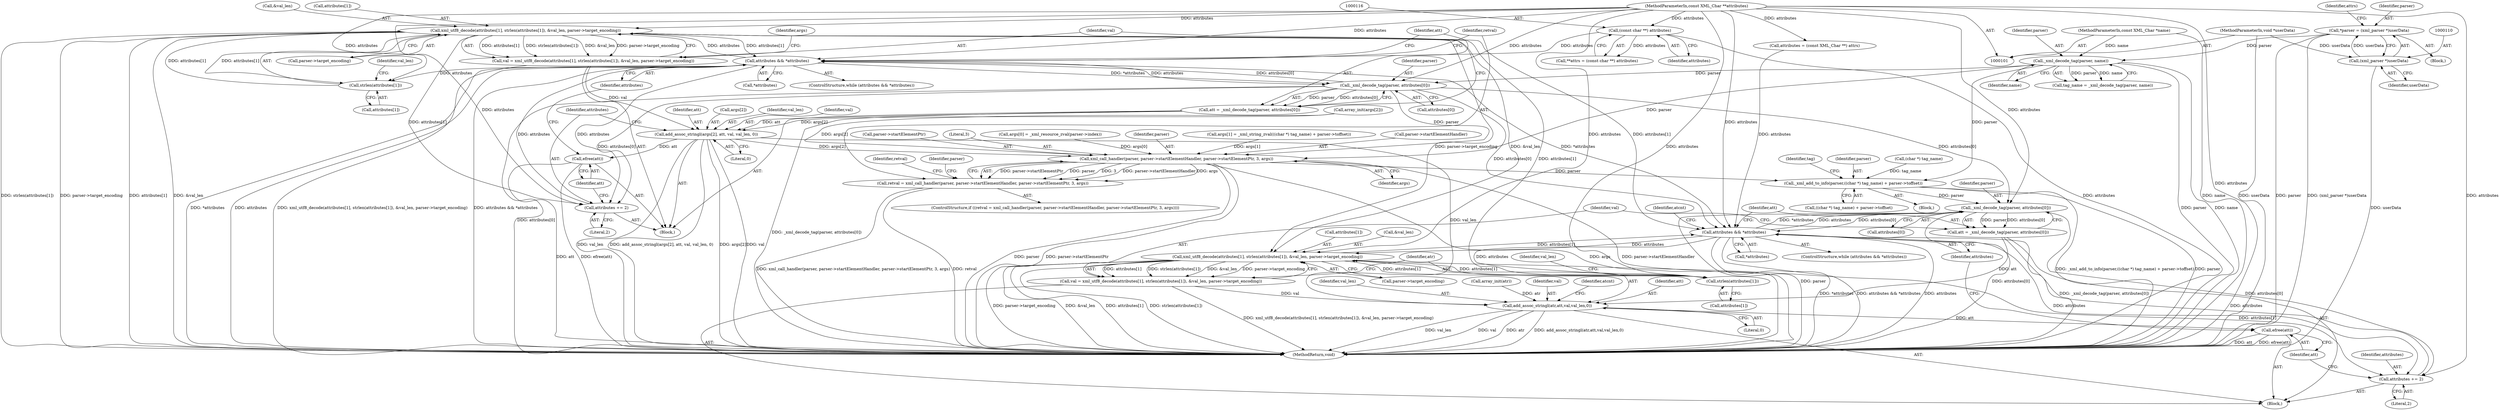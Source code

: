 digraph "0_php_dccda88f27a084bcbbb30198ace12b4e7ae961cc_6@array" {
"1000184" [label="(Call,xml_utf8_decode(attributes[1], strlen(attributes[1]), &val_len, parser->target_encoding))"];
"1000188" [label="(Call,strlen(attributes[1]))"];
"1000184" [label="(Call,xml_utf8_decode(attributes[1], strlen(attributes[1]), &val_len, parser->target_encoding))"];
"1000170" [label="(Call,attributes && *attributes)"];
"1000115" [label="(Call,(const char **) attributes)"];
"1000104" [label="(MethodParameterIn,const XML_Char **attributes)"];
"1000205" [label="(Call,attributes += 2)"];
"1000177" [label="(Call,_xml_decode_tag(parser, attributes[0]))"];
"1000133" [label="(Call,_xml_decode_tag(parser, name))"];
"1000107" [label="(Call,*parser = (xml_parser *)userData)"];
"1000109" [label="(Call,(xml_parser *)userData)"];
"1000102" [label="(MethodParameterIn,void *userData)"];
"1000103" [label="(MethodParameterIn,const XML_Char *name)"];
"1000175" [label="(Call,att = _xml_decode_tag(parser, attributes[0]))"];
"1000197" [label="(Call,add_assoc_stringl(args[2], att, val, val_len, 0))"];
"1000208" [label="(Call,efree(att))"];
"1000213" [label="(Call,xml_call_handler(parser, parser->startElementHandler, parser->startElementPtr, 3, args))"];
"1000211" [label="(Call,retval = xml_call_handler(parser, parser->startElementHandler, parser->startElementPtr, 3, args))"];
"1000253" [label="(Call,_xml_add_to_info(parser,((char *) tag_name) + parser->toffset))"];
"1000314" [label="(Call,_xml_decode_tag(parser, attributes[0]))"];
"1000307" [label="(Call,attributes && *attributes)"];
"1000321" [label="(Call,xml_utf8_decode(attributes[1], strlen(attributes[1]), &val_len, parser->target_encoding))"];
"1000319" [label="(Call,val = xml_utf8_decode(attributes[1], strlen(attributes[1]), &val_len, parser->target_encoding))"];
"1000334" [label="(Call,add_assoc_stringl(atr,att,val,val_len,0))"];
"1000345" [label="(Call,efree(att))"];
"1000325" [label="(Call,strlen(attributes[1]))"];
"1000342" [label="(Call,attributes += 2)"];
"1000312" [label="(Call,att = _xml_decode_tag(parser, attributes[0]))"];
"1000182" [label="(Call,val = xml_utf8_decode(attributes[1], strlen(attributes[1]), &val_len, parser->target_encoding))"];
"1000108" [label="(Identifier,parser)"];
"1000189" [label="(Call,attributes[1])"];
"1000326" [label="(Call,attributes[1])"];
"1000109" [label="(Call,(xml_parser *)userData)"];
"1000117" [label="(Identifier,attributes)"];
"1000308" [label="(Identifier,attributes)"];
"1000199" [label="(Identifier,args)"];
"1000114" [label="(Identifier,attrs)"];
"1000197" [label="(Call,add_assoc_stringl(args[2], att, val, val_len, 0))"];
"1000207" [label="(Literal,2)"];
"1000254" [label="(Identifier,parser)"];
"1000176" [label="(Identifier,att)"];
"1000131" [label="(Call,tag_name = _xml_decode_tag(parser, name))"];
"1000345" [label="(Call,efree(att))"];
"1000175" [label="(Call,att = _xml_decode_tag(parser, attributes[0]))"];
"1000313" [label="(Identifier,att)"];
"1000336" [label="(Identifier,att)"];
"1000218" [label="(Call,parser->startElementPtr)"];
"1000134" [label="(Identifier,parser)"];
"1000330" [label="(Identifier,val_len)"];
"1000103" [label="(MethodParameterIn,const XML_Char *name)"];
"1000104" [label="(MethodParameterIn,const XML_Char **attributes)"];
"1000314" [label="(Call,_xml_decode_tag(parser, attributes[0]))"];
"1000309" [label="(Call,*attributes)"];
"1000188" [label="(Call,strlen(attributes[1]))"];
"1000226" [label="(Identifier,retval)"];
"1000307" [label="(Call,attributes && *attributes)"];
"1000206" [label="(Identifier,attributes)"];
"1000102" [label="(MethodParameterIn,void *userData)"];
"1000204" [label="(Literal,0)"];
"1000182" [label="(Call,val = xml_utf8_decode(attributes[1], strlen(attributes[1]), &val_len, parser->target_encoding))"];
"1000179" [label="(Call,attributes[0])"];
"1000212" [label="(Identifier,retval)"];
"1000205" [label="(Call,attributes += 2)"];
"1000174" [label="(Block,)"];
"1000253" [label="(Call,_xml_add_to_info(parser,((char *) tag_name) + parser->toffset))"];
"1000256" [label="(Call,(char *) tag_name)"];
"1000311" [label="(Block,)"];
"1000178" [label="(Identifier,parser)"];
"1000319" [label="(Call,val = xml_utf8_decode(attributes[1], strlen(attributes[1]), &val_len, parser->target_encoding))"];
"1000255" [label="(Call,((char *) tag_name) + parser->toffset)"];
"1000346" [label="(Identifier,att)"];
"1000322" [label="(Call,attributes[1])"];
"1000165" [label="(Call,array_init(args[2]))"];
"1000238" [label="(Block,)"];
"1000172" [label="(Call,*attributes)"];
"1000222" [label="(Identifier,args)"];
"1000344" [label="(Literal,2)"];
"1000201" [label="(Identifier,att)"];
"1000209" [label="(Identifier,att)"];
"1000329" [label="(Call,&val_len)"];
"1000169" [label="(ControlStructure,while (attributes && *attributes))"];
"1000105" [label="(Block,)"];
"1000184" [label="(Call,xml_utf8_decode(attributes[1], strlen(attributes[1]), &val_len, parser->target_encoding))"];
"1000312" [label="(Call,att = _xml_decode_tag(parser, attributes[0]))"];
"1000221" [label="(Literal,3)"];
"1000315" [label="(Identifier,parser)"];
"1000115" [label="(Call,(const char **) attributes)"];
"1000325" [label="(Call,strlen(attributes[1]))"];
"1000133" [label="(Call,_xml_decode_tag(parser, name))"];
"1000113" [label="(Call,**attrs = (const char **) attributes)"];
"1000141" [label="(Call,args[0] = _xml_resource_zval(parser->index))"];
"1000193" [label="(Identifier,val_len)"];
"1000342" [label="(Call,attributes += 2)"];
"1000208" [label="(Call,efree(att))"];
"1000320" [label="(Identifier,val)"];
"1000211" [label="(Call,retval = xml_call_handler(parser, parser->startElementHandler, parser->startElementPtr, 3, args))"];
"1000263" [label="(Identifier,tag)"];
"1000335" [label="(Identifier,atr)"];
"1000198" [label="(Call,args[2])"];
"1000192" [label="(Call,&val_len)"];
"1000183" [label="(Identifier,val)"];
"1000348" [label="(Identifier,atcnt)"];
"1000210" [label="(ControlStructure,if ((retval = xml_call_handler(parser, parser->startElementHandler, parser->startElementPtr, 3, args))))"];
"1000334" [label="(Call,add_assoc_stringl(atr,att,val,val_len,0))"];
"1000107" [label="(Call,*parser = (xml_parser *)userData)"];
"1000185" [label="(Call,attributes[1])"];
"1000214" [label="(Identifier,parser)"];
"1000203" [label="(Identifier,val_len)"];
"1000177" [label="(Call,_xml_decode_tag(parser, attributes[0]))"];
"1000316" [label="(Call,attributes[0])"];
"1000171" [label="(Identifier,attributes)"];
"1000202" [label="(Identifier,val)"];
"1000338" [label="(Identifier,val_len)"];
"1000343" [label="(Identifier,attributes)"];
"1000111" [label="(Identifier,userData)"];
"1000394" [label="(MethodReturn,void)"];
"1000170" [label="(Call,attributes && *attributes)"];
"1000251" [label="(Call,array_init(atr))"];
"1000194" [label="(Call,parser->target_encoding)"];
"1000213" [label="(Call,xml_call_handler(parser, parser->startElementHandler, parser->startElementPtr, 3, args))"];
"1000135" [label="(Identifier,name)"];
"1000301" [label="(Call,attributes = (const XML_Char **) attrs)"];
"1000306" [label="(ControlStructure,while (attributes && *attributes))"];
"1000149" [label="(Call,args[1] = _xml_string_zval(((char *) tag_name) + parser->toffset))"];
"1000339" [label="(Literal,0)"];
"1000337" [label="(Identifier,val)"];
"1000321" [label="(Call,xml_utf8_decode(attributes[1], strlen(attributes[1]), &val_len, parser->target_encoding))"];
"1000341" [label="(Identifier,atcnt)"];
"1000331" [label="(Call,parser->target_encoding)"];
"1000215" [label="(Call,parser->startElementHandler)"];
"1000229" [label="(Identifier,parser)"];
"1000184" -> "1000182"  [label="AST: "];
"1000184" -> "1000194"  [label="CFG: "];
"1000185" -> "1000184"  [label="AST: "];
"1000188" -> "1000184"  [label="AST: "];
"1000192" -> "1000184"  [label="AST: "];
"1000194" -> "1000184"  [label="AST: "];
"1000182" -> "1000184"  [label="CFG: "];
"1000184" -> "1000394"  [label="DDG: strlen(attributes[1])"];
"1000184" -> "1000394"  [label="DDG: parser->target_encoding"];
"1000184" -> "1000394"  [label="DDG: attributes[1]"];
"1000184" -> "1000394"  [label="DDG: &val_len"];
"1000184" -> "1000170"  [label="DDG: attributes[1]"];
"1000184" -> "1000182"  [label="DDG: attributes[1]"];
"1000184" -> "1000182"  [label="DDG: strlen(attributes[1])"];
"1000184" -> "1000182"  [label="DDG: &val_len"];
"1000184" -> "1000182"  [label="DDG: parser->target_encoding"];
"1000188" -> "1000184"  [label="DDG: attributes[1]"];
"1000170" -> "1000184"  [label="DDG: attributes"];
"1000104" -> "1000184"  [label="DDG: attributes"];
"1000184" -> "1000188"  [label="DDG: attributes[1]"];
"1000184" -> "1000205"  [label="DDG: attributes[1]"];
"1000184" -> "1000307"  [label="DDG: attributes[1]"];
"1000184" -> "1000325"  [label="DDG: attributes[1]"];
"1000184" -> "1000321"  [label="DDG: &val_len"];
"1000184" -> "1000321"  [label="DDG: parser->target_encoding"];
"1000188" -> "1000189"  [label="CFG: "];
"1000189" -> "1000188"  [label="AST: "];
"1000193" -> "1000188"  [label="CFG: "];
"1000170" -> "1000188"  [label="DDG: attributes"];
"1000104" -> "1000188"  [label="DDG: attributes"];
"1000170" -> "1000169"  [label="AST: "];
"1000170" -> "1000171"  [label="CFG: "];
"1000170" -> "1000172"  [label="CFG: "];
"1000171" -> "1000170"  [label="AST: "];
"1000172" -> "1000170"  [label="AST: "];
"1000176" -> "1000170"  [label="CFG: "];
"1000212" -> "1000170"  [label="CFG: "];
"1000170" -> "1000394"  [label="DDG: *attributes"];
"1000170" -> "1000394"  [label="DDG: attributes"];
"1000170" -> "1000394"  [label="DDG: attributes && *attributes"];
"1000115" -> "1000170"  [label="DDG: attributes"];
"1000205" -> "1000170"  [label="DDG: attributes"];
"1000177" -> "1000170"  [label="DDG: attributes[0]"];
"1000104" -> "1000170"  [label="DDG: attributes"];
"1000170" -> "1000177"  [label="DDG: *attributes"];
"1000170" -> "1000177"  [label="DDG: attributes"];
"1000170" -> "1000205"  [label="DDG: attributes"];
"1000170" -> "1000307"  [label="DDG: *attributes"];
"1000115" -> "1000113"  [label="AST: "];
"1000115" -> "1000117"  [label="CFG: "];
"1000116" -> "1000115"  [label="AST: "];
"1000117" -> "1000115"  [label="AST: "];
"1000113" -> "1000115"  [label="CFG: "];
"1000115" -> "1000394"  [label="DDG: attributes"];
"1000115" -> "1000113"  [label="DDG: attributes"];
"1000104" -> "1000115"  [label="DDG: attributes"];
"1000104" -> "1000101"  [label="AST: "];
"1000104" -> "1000394"  [label="DDG: attributes"];
"1000104" -> "1000177"  [label="DDG: attributes"];
"1000104" -> "1000205"  [label="DDG: attributes"];
"1000104" -> "1000301"  [label="DDG: attributes"];
"1000104" -> "1000307"  [label="DDG: attributes"];
"1000104" -> "1000314"  [label="DDG: attributes"];
"1000104" -> "1000321"  [label="DDG: attributes"];
"1000104" -> "1000325"  [label="DDG: attributes"];
"1000104" -> "1000342"  [label="DDG: attributes"];
"1000205" -> "1000174"  [label="AST: "];
"1000205" -> "1000207"  [label="CFG: "];
"1000206" -> "1000205"  [label="AST: "];
"1000207" -> "1000205"  [label="AST: "];
"1000209" -> "1000205"  [label="CFG: "];
"1000177" -> "1000205"  [label="DDG: attributes[0]"];
"1000177" -> "1000175"  [label="AST: "];
"1000177" -> "1000179"  [label="CFG: "];
"1000178" -> "1000177"  [label="AST: "];
"1000179" -> "1000177"  [label="AST: "];
"1000175" -> "1000177"  [label="CFG: "];
"1000177" -> "1000394"  [label="DDG: attributes[0]"];
"1000177" -> "1000175"  [label="DDG: parser"];
"1000177" -> "1000175"  [label="DDG: attributes[0]"];
"1000133" -> "1000177"  [label="DDG: parser"];
"1000177" -> "1000213"  [label="DDG: parser"];
"1000177" -> "1000307"  [label="DDG: attributes[0]"];
"1000177" -> "1000314"  [label="DDG: attributes[0]"];
"1000133" -> "1000131"  [label="AST: "];
"1000133" -> "1000135"  [label="CFG: "];
"1000134" -> "1000133"  [label="AST: "];
"1000135" -> "1000133"  [label="AST: "];
"1000131" -> "1000133"  [label="CFG: "];
"1000133" -> "1000394"  [label="DDG: parser"];
"1000133" -> "1000394"  [label="DDG: name"];
"1000133" -> "1000131"  [label="DDG: parser"];
"1000133" -> "1000131"  [label="DDG: name"];
"1000107" -> "1000133"  [label="DDG: parser"];
"1000103" -> "1000133"  [label="DDG: name"];
"1000133" -> "1000213"  [label="DDG: parser"];
"1000133" -> "1000253"  [label="DDG: parser"];
"1000107" -> "1000105"  [label="AST: "];
"1000107" -> "1000109"  [label="CFG: "];
"1000108" -> "1000107"  [label="AST: "];
"1000109" -> "1000107"  [label="AST: "];
"1000114" -> "1000107"  [label="CFG: "];
"1000107" -> "1000394"  [label="DDG: parser"];
"1000107" -> "1000394"  [label="DDG: (xml_parser *)userData"];
"1000109" -> "1000107"  [label="DDG: userData"];
"1000109" -> "1000111"  [label="CFG: "];
"1000110" -> "1000109"  [label="AST: "];
"1000111" -> "1000109"  [label="AST: "];
"1000109" -> "1000394"  [label="DDG: userData"];
"1000102" -> "1000109"  [label="DDG: userData"];
"1000102" -> "1000101"  [label="AST: "];
"1000102" -> "1000394"  [label="DDG: userData"];
"1000103" -> "1000101"  [label="AST: "];
"1000103" -> "1000394"  [label="DDG: name"];
"1000175" -> "1000174"  [label="AST: "];
"1000176" -> "1000175"  [label="AST: "];
"1000183" -> "1000175"  [label="CFG: "];
"1000175" -> "1000394"  [label="DDG: _xml_decode_tag(parser, attributes[0])"];
"1000175" -> "1000197"  [label="DDG: att"];
"1000197" -> "1000174"  [label="AST: "];
"1000197" -> "1000204"  [label="CFG: "];
"1000198" -> "1000197"  [label="AST: "];
"1000201" -> "1000197"  [label="AST: "];
"1000202" -> "1000197"  [label="AST: "];
"1000203" -> "1000197"  [label="AST: "];
"1000204" -> "1000197"  [label="AST: "];
"1000206" -> "1000197"  [label="CFG: "];
"1000197" -> "1000394"  [label="DDG: val_len"];
"1000197" -> "1000394"  [label="DDG: add_assoc_stringl(args[2], att, val, val_len, 0)"];
"1000197" -> "1000394"  [label="DDG: args[2]"];
"1000197" -> "1000394"  [label="DDG: val"];
"1000165" -> "1000197"  [label="DDG: args[2]"];
"1000182" -> "1000197"  [label="DDG: val"];
"1000197" -> "1000208"  [label="DDG: att"];
"1000197" -> "1000213"  [label="DDG: args[2]"];
"1000197" -> "1000334"  [label="DDG: val_len"];
"1000208" -> "1000174"  [label="AST: "];
"1000208" -> "1000209"  [label="CFG: "];
"1000209" -> "1000208"  [label="AST: "];
"1000171" -> "1000208"  [label="CFG: "];
"1000208" -> "1000394"  [label="DDG: att"];
"1000208" -> "1000394"  [label="DDG: efree(att)"];
"1000213" -> "1000211"  [label="AST: "];
"1000213" -> "1000222"  [label="CFG: "];
"1000214" -> "1000213"  [label="AST: "];
"1000215" -> "1000213"  [label="AST: "];
"1000218" -> "1000213"  [label="AST: "];
"1000221" -> "1000213"  [label="AST: "];
"1000222" -> "1000213"  [label="AST: "];
"1000211" -> "1000213"  [label="CFG: "];
"1000213" -> "1000394"  [label="DDG: parser"];
"1000213" -> "1000394"  [label="DDG: parser->startElementPtr"];
"1000213" -> "1000394"  [label="DDG: args"];
"1000213" -> "1000394"  [label="DDG: parser->startElementHandler"];
"1000213" -> "1000211"  [label="DDG: parser->startElementPtr"];
"1000213" -> "1000211"  [label="DDG: parser"];
"1000213" -> "1000211"  [label="DDG: 3"];
"1000213" -> "1000211"  [label="DDG: parser->startElementHandler"];
"1000213" -> "1000211"  [label="DDG: args"];
"1000141" -> "1000213"  [label="DDG: args[0]"];
"1000165" -> "1000213"  [label="DDG: args[2]"];
"1000149" -> "1000213"  [label="DDG: args[1]"];
"1000213" -> "1000253"  [label="DDG: parser"];
"1000211" -> "1000210"  [label="AST: "];
"1000212" -> "1000211"  [label="AST: "];
"1000226" -> "1000211"  [label="CFG: "];
"1000229" -> "1000211"  [label="CFG: "];
"1000211" -> "1000394"  [label="DDG: retval"];
"1000211" -> "1000394"  [label="DDG: xml_call_handler(parser, parser->startElementHandler, parser->startElementPtr, 3, args)"];
"1000253" -> "1000238"  [label="AST: "];
"1000253" -> "1000255"  [label="CFG: "];
"1000254" -> "1000253"  [label="AST: "];
"1000255" -> "1000253"  [label="AST: "];
"1000263" -> "1000253"  [label="CFG: "];
"1000253" -> "1000394"  [label="DDG: _xml_add_to_info(parser,((char *) tag_name) + parser->toffset)"];
"1000253" -> "1000394"  [label="DDG: parser"];
"1000256" -> "1000253"  [label="DDG: tag_name"];
"1000253" -> "1000314"  [label="DDG: parser"];
"1000314" -> "1000312"  [label="AST: "];
"1000314" -> "1000316"  [label="CFG: "];
"1000315" -> "1000314"  [label="AST: "];
"1000316" -> "1000314"  [label="AST: "];
"1000312" -> "1000314"  [label="CFG: "];
"1000314" -> "1000394"  [label="DDG: attributes[0]"];
"1000314" -> "1000394"  [label="DDG: parser"];
"1000314" -> "1000307"  [label="DDG: attributes[0]"];
"1000314" -> "1000312"  [label="DDG: parser"];
"1000314" -> "1000312"  [label="DDG: attributes[0]"];
"1000307" -> "1000314"  [label="DDG: *attributes"];
"1000307" -> "1000314"  [label="DDG: attributes"];
"1000314" -> "1000342"  [label="DDG: attributes[0]"];
"1000307" -> "1000306"  [label="AST: "];
"1000307" -> "1000308"  [label="CFG: "];
"1000307" -> "1000309"  [label="CFG: "];
"1000308" -> "1000307"  [label="AST: "];
"1000309" -> "1000307"  [label="AST: "];
"1000313" -> "1000307"  [label="CFG: "];
"1000348" -> "1000307"  [label="CFG: "];
"1000307" -> "1000394"  [label="DDG: *attributes"];
"1000307" -> "1000394"  [label="DDG: attributes && *attributes"];
"1000307" -> "1000394"  [label="DDG: attributes"];
"1000342" -> "1000307"  [label="DDG: attributes"];
"1000301" -> "1000307"  [label="DDG: attributes"];
"1000321" -> "1000307"  [label="DDG: attributes[1]"];
"1000307" -> "1000321"  [label="DDG: attributes"];
"1000307" -> "1000325"  [label="DDG: attributes"];
"1000307" -> "1000342"  [label="DDG: attributes"];
"1000321" -> "1000319"  [label="AST: "];
"1000321" -> "1000331"  [label="CFG: "];
"1000322" -> "1000321"  [label="AST: "];
"1000325" -> "1000321"  [label="AST: "];
"1000329" -> "1000321"  [label="AST: "];
"1000331" -> "1000321"  [label="AST: "];
"1000319" -> "1000321"  [label="CFG: "];
"1000321" -> "1000394"  [label="DDG: parser->target_encoding"];
"1000321" -> "1000394"  [label="DDG: &val_len"];
"1000321" -> "1000394"  [label="DDG: attributes[1]"];
"1000321" -> "1000394"  [label="DDG: strlen(attributes[1])"];
"1000321" -> "1000319"  [label="DDG: attributes[1]"];
"1000321" -> "1000319"  [label="DDG: strlen(attributes[1])"];
"1000321" -> "1000319"  [label="DDG: &val_len"];
"1000321" -> "1000319"  [label="DDG: parser->target_encoding"];
"1000325" -> "1000321"  [label="DDG: attributes[1]"];
"1000321" -> "1000325"  [label="DDG: attributes[1]"];
"1000321" -> "1000342"  [label="DDG: attributes[1]"];
"1000319" -> "1000311"  [label="AST: "];
"1000320" -> "1000319"  [label="AST: "];
"1000335" -> "1000319"  [label="CFG: "];
"1000319" -> "1000394"  [label="DDG: xml_utf8_decode(attributes[1], strlen(attributes[1]), &val_len, parser->target_encoding)"];
"1000319" -> "1000334"  [label="DDG: val"];
"1000334" -> "1000311"  [label="AST: "];
"1000334" -> "1000339"  [label="CFG: "];
"1000335" -> "1000334"  [label="AST: "];
"1000336" -> "1000334"  [label="AST: "];
"1000337" -> "1000334"  [label="AST: "];
"1000338" -> "1000334"  [label="AST: "];
"1000339" -> "1000334"  [label="AST: "];
"1000341" -> "1000334"  [label="CFG: "];
"1000334" -> "1000394"  [label="DDG: add_assoc_stringl(atr,att,val,val_len,0)"];
"1000334" -> "1000394"  [label="DDG: val_len"];
"1000334" -> "1000394"  [label="DDG: val"];
"1000334" -> "1000394"  [label="DDG: atr"];
"1000251" -> "1000334"  [label="DDG: atr"];
"1000312" -> "1000334"  [label="DDG: att"];
"1000334" -> "1000345"  [label="DDG: att"];
"1000345" -> "1000311"  [label="AST: "];
"1000345" -> "1000346"  [label="CFG: "];
"1000346" -> "1000345"  [label="AST: "];
"1000308" -> "1000345"  [label="CFG: "];
"1000345" -> "1000394"  [label="DDG: att"];
"1000345" -> "1000394"  [label="DDG: efree(att)"];
"1000325" -> "1000326"  [label="CFG: "];
"1000326" -> "1000325"  [label="AST: "];
"1000330" -> "1000325"  [label="CFG: "];
"1000342" -> "1000311"  [label="AST: "];
"1000342" -> "1000344"  [label="CFG: "];
"1000343" -> "1000342"  [label="AST: "];
"1000344" -> "1000342"  [label="AST: "];
"1000346" -> "1000342"  [label="CFG: "];
"1000312" -> "1000311"  [label="AST: "];
"1000313" -> "1000312"  [label="AST: "];
"1000320" -> "1000312"  [label="CFG: "];
"1000312" -> "1000394"  [label="DDG: _xml_decode_tag(parser, attributes[0])"];
"1000182" -> "1000174"  [label="AST: "];
"1000183" -> "1000182"  [label="AST: "];
"1000199" -> "1000182"  [label="CFG: "];
"1000182" -> "1000394"  [label="DDG: xml_utf8_decode(attributes[1], strlen(attributes[1]), &val_len, parser->target_encoding)"];
}
